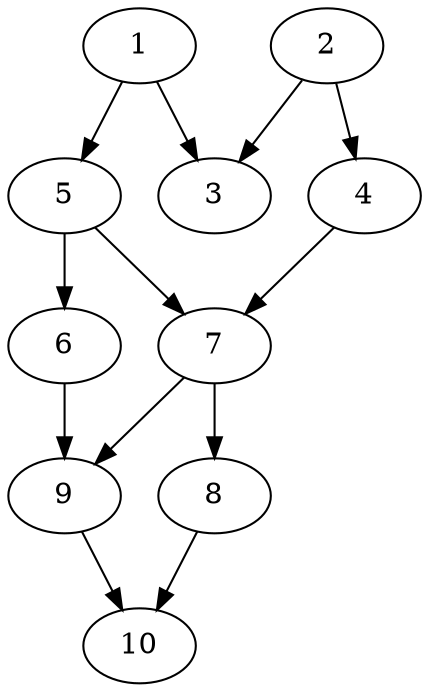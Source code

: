 // DAG automatically generated by daggen at Thu Oct  3 13:58:05 2019
// ./daggen --dot -n 10 --ccr 0.5 --fat 0.5 --regular 0.5 --density 0.7 --mindata 5242880 --maxdata 52428800 
digraph G {
  1 [size="86554624", alpha="0.14", expect_size="43277312"] 
  1 -> 3 [size ="43277312"]
  1 -> 5 [size ="43277312"]
  2 [size="33822720", alpha="0.01", expect_size="16911360"] 
  2 -> 3 [size ="16911360"]
  2 -> 4 [size ="16911360"]
  3 [size="49778688", alpha="0.13", expect_size="24889344"] 
  4 [size="48977920", alpha="0.03", expect_size="24488960"] 
  4 -> 7 [size ="24488960"]
  5 [size="15513600", alpha="0.10", expect_size="7756800"] 
  5 -> 6 [size ="7756800"]
  5 -> 7 [size ="7756800"]
  6 [size="47779840", alpha="0.18", expect_size="23889920"] 
  6 -> 9 [size ="23889920"]
  7 [size="23814144", alpha="0.19", expect_size="11907072"] 
  7 -> 8 [size ="11907072"]
  7 -> 9 [size ="11907072"]
  8 [size="49285120", alpha="0.08", expect_size="24642560"] 
  8 -> 10 [size ="24642560"]
  9 [size="23527424", alpha="0.17", expect_size="11763712"] 
  9 -> 10 [size ="11763712"]
  10 [size="102133760", alpha="0.01", expect_size="51066880"] 
}
